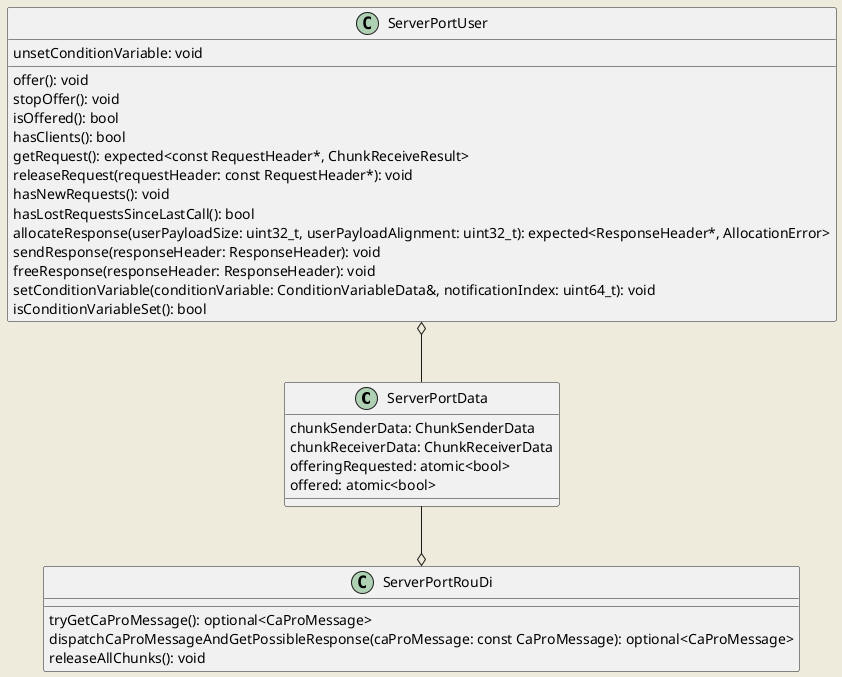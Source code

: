 @startuml
skinparam backgroundColor #EEEBDC

class ServerPortData {
  chunkSenderData: ChunkSenderData
  chunkReceiverData: ChunkReceiverData
  offeringRequested: atomic<bool>
  offered: atomic<bool>
}

class ServerPortUser {
  offer(): void
  stopOffer(): void
  isOffered(): bool
  hasClients(): bool
  getRequest(): expected<const RequestHeader*, ChunkReceiveResult>
  releaseRequest(requestHeader: const RequestHeader*): void
  hasNewRequests(): void
  hasLostRequestsSinceLastCall(): bool
  allocateResponse(userPayloadSize: uint32_t, userPayloadAlignment: uint32_t): expected<ResponseHeader*, AllocationError>
  sendResponse(responseHeader: ResponseHeader): void
  freeResponse(responseHeader: ResponseHeader): void
  setConditionVariable(conditionVariable: ConditionVariableData&, notificationIndex: uint64_t): void
  unsetConditionVariable: void
  isConditionVariableSet(): bool
}

class ServerPortRouDi {
  tryGetCaProMessage(): optional<CaProMessage>
  dispatchCaProMessageAndGetPossibleResponse(caProMessage: const CaProMessage): optional<CaProMessage>
  releaseAllChunks(): void
}

ServerPortUser o-- ServerPortData
ServerPortData --o ServerPortRouDi

@enduml
